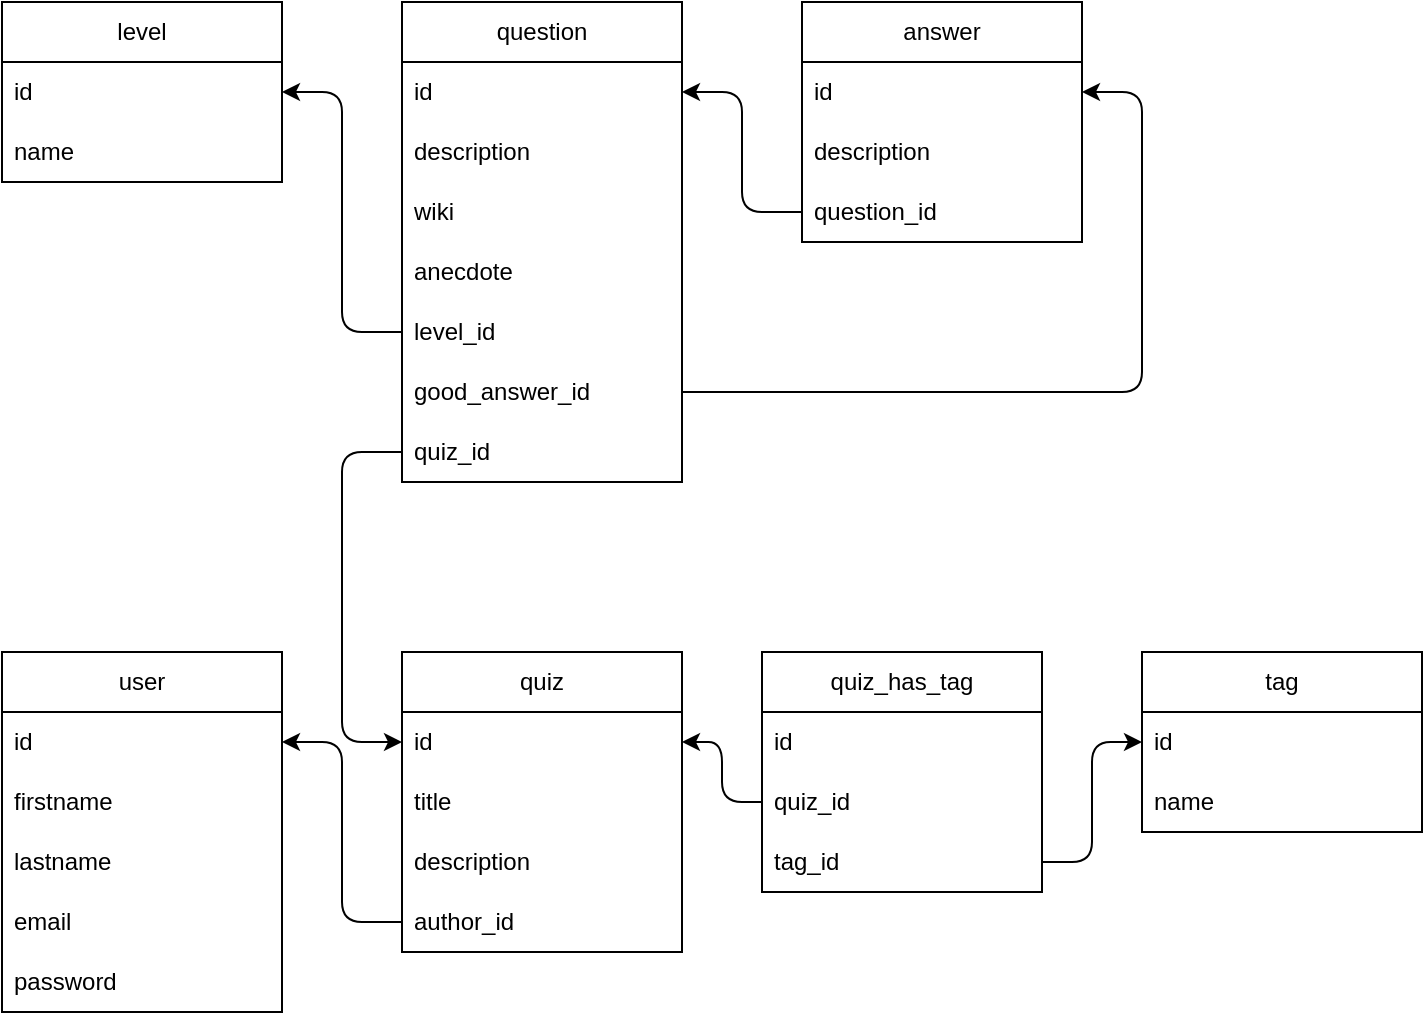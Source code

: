<mxfile>
    <diagram id="0URs4hGkuctyJfeg4x3p" name="Page-1">
        <mxGraphModel dx="862" dy="460" grid="1" gridSize="10" guides="1" tooltips="1" connect="1" arrows="1" fold="1" page="1" pageScale="1" pageWidth="827" pageHeight="1169" math="0" shadow="0">
            <root>
                <mxCell id="0"/>
                <mxCell id="1" parent="0"/>
                <mxCell id="2" value="user" style="swimlane;fontStyle=0;childLayout=stackLayout;horizontal=1;startSize=30;horizontalStack=0;resizeParent=1;resizeParentMax=0;resizeLast=0;collapsible=1;marginBottom=0;whiteSpace=wrap;html=1;" parent="1" vertex="1">
                    <mxGeometry x="40" y="405" width="140" height="180" as="geometry"/>
                </mxCell>
                <mxCell id="3" value="id" style="text;strokeColor=none;fillColor=none;align=left;verticalAlign=middle;spacingLeft=4;spacingRight=4;overflow=hidden;points=[[0,0.5],[1,0.5]];portConstraint=eastwest;rotatable=0;whiteSpace=wrap;html=1;" parent="2" vertex="1">
                    <mxGeometry y="30" width="140" height="30" as="geometry"/>
                </mxCell>
                <mxCell id="4" value="firstname" style="text;strokeColor=none;fillColor=none;align=left;verticalAlign=middle;spacingLeft=4;spacingRight=4;overflow=hidden;points=[[0,0.5],[1,0.5]];portConstraint=eastwest;rotatable=0;whiteSpace=wrap;html=1;" parent="2" vertex="1">
                    <mxGeometry y="60" width="140" height="30" as="geometry"/>
                </mxCell>
                <mxCell id="5" value="lastname" style="text;strokeColor=none;fillColor=none;align=left;verticalAlign=middle;spacingLeft=4;spacingRight=4;overflow=hidden;points=[[0,0.5],[1,0.5]];portConstraint=eastwest;rotatable=0;whiteSpace=wrap;html=1;" parent="2" vertex="1">
                    <mxGeometry y="90" width="140" height="30" as="geometry"/>
                </mxCell>
                <mxCell id="6" value="email" style="text;strokeColor=none;fillColor=none;align=left;verticalAlign=middle;spacingLeft=4;spacingRight=4;overflow=hidden;points=[[0,0.5],[1,0.5]];portConstraint=eastwest;rotatable=0;whiteSpace=wrap;html=1;" parent="2" vertex="1">
                    <mxGeometry y="120" width="140" height="30" as="geometry"/>
                </mxCell>
                <mxCell id="7" value="password" style="text;strokeColor=none;fillColor=none;align=left;verticalAlign=middle;spacingLeft=4;spacingRight=4;overflow=hidden;points=[[0,0.5],[1,0.5]];portConstraint=eastwest;rotatable=0;whiteSpace=wrap;html=1;" parent="2" vertex="1">
                    <mxGeometry y="150" width="140" height="30" as="geometry"/>
                </mxCell>
                <mxCell id="8" value="quiz" style="swimlane;fontStyle=0;childLayout=stackLayout;horizontal=1;startSize=30;horizontalStack=0;resizeParent=1;resizeParentMax=0;resizeLast=0;collapsible=1;marginBottom=0;whiteSpace=wrap;html=1;" parent="1" vertex="1">
                    <mxGeometry x="240" y="405" width="140" height="150" as="geometry"/>
                </mxCell>
                <mxCell id="9" value="id" style="text;strokeColor=none;fillColor=none;align=left;verticalAlign=middle;spacingLeft=4;spacingRight=4;overflow=hidden;points=[[0,0.5],[1,0.5]];portConstraint=eastwest;rotatable=0;whiteSpace=wrap;html=1;" parent="8" vertex="1">
                    <mxGeometry y="30" width="140" height="30" as="geometry"/>
                </mxCell>
                <mxCell id="10" value="title" style="text;strokeColor=none;fillColor=none;align=left;verticalAlign=middle;spacingLeft=4;spacingRight=4;overflow=hidden;points=[[0,0.5],[1,0.5]];portConstraint=eastwest;rotatable=0;whiteSpace=wrap;html=1;" parent="8" vertex="1">
                    <mxGeometry y="60" width="140" height="30" as="geometry"/>
                </mxCell>
                <mxCell id="11" value="description" style="text;strokeColor=none;fillColor=none;align=left;verticalAlign=middle;spacingLeft=4;spacingRight=4;overflow=hidden;points=[[0,0.5],[1,0.5]];portConstraint=eastwest;rotatable=0;whiteSpace=wrap;html=1;" parent="8" vertex="1">
                    <mxGeometry y="90" width="140" height="30" as="geometry"/>
                </mxCell>
                <mxCell id="12" value="author_id" style="text;strokeColor=none;fillColor=none;align=left;verticalAlign=middle;spacingLeft=4;spacingRight=4;overflow=hidden;points=[[0,0.5],[1,0.5]];portConstraint=eastwest;rotatable=0;whiteSpace=wrap;html=1;" parent="8" vertex="1">
                    <mxGeometry y="120" width="140" height="30" as="geometry"/>
                </mxCell>
                <mxCell id="14" value="tag" style="swimlane;fontStyle=0;childLayout=stackLayout;horizontal=1;startSize=30;horizontalStack=0;resizeParent=1;resizeParentMax=0;resizeLast=0;collapsible=1;marginBottom=0;whiteSpace=wrap;html=1;" parent="1" vertex="1">
                    <mxGeometry x="610" y="405" width="140" height="90" as="geometry"/>
                </mxCell>
                <mxCell id="15" value="id" style="text;strokeColor=none;fillColor=none;align=left;verticalAlign=middle;spacingLeft=4;spacingRight=4;overflow=hidden;points=[[0,0.5],[1,0.5]];portConstraint=eastwest;rotatable=0;whiteSpace=wrap;html=1;" parent="14" vertex="1">
                    <mxGeometry y="30" width="140" height="30" as="geometry"/>
                </mxCell>
                <mxCell id="16" value="name" style="text;strokeColor=none;fillColor=none;align=left;verticalAlign=middle;spacingLeft=4;spacingRight=4;overflow=hidden;points=[[0,0.5],[1,0.5]];portConstraint=eastwest;rotatable=0;whiteSpace=wrap;html=1;" parent="14" vertex="1">
                    <mxGeometry y="60" width="140" height="30" as="geometry"/>
                </mxCell>
                <mxCell id="19" value="quiz_has_tag" style="swimlane;fontStyle=0;childLayout=stackLayout;horizontal=1;startSize=30;horizontalStack=0;resizeParent=1;resizeParentMax=0;resizeLast=0;collapsible=1;marginBottom=0;whiteSpace=wrap;html=1;" parent="1" vertex="1">
                    <mxGeometry x="420" y="405" width="140" height="120" as="geometry"/>
                </mxCell>
                <mxCell id="20" value="id" style="text;strokeColor=none;fillColor=none;align=left;verticalAlign=middle;spacingLeft=4;spacingRight=4;overflow=hidden;points=[[0,0.5],[1,0.5]];portConstraint=eastwest;rotatable=0;whiteSpace=wrap;html=1;" parent="19" vertex="1">
                    <mxGeometry y="30" width="140" height="30" as="geometry"/>
                </mxCell>
                <mxCell id="21" value="quiz_id" style="text;strokeColor=none;fillColor=none;align=left;verticalAlign=middle;spacingLeft=4;spacingRight=4;overflow=hidden;points=[[0,0.5],[1,0.5]];portConstraint=eastwest;rotatable=0;whiteSpace=wrap;html=1;" parent="19" vertex="1">
                    <mxGeometry y="60" width="140" height="30" as="geometry"/>
                </mxCell>
                <mxCell id="22" value="tag_id" style="text;strokeColor=none;fillColor=none;align=left;verticalAlign=middle;spacingLeft=4;spacingRight=4;overflow=hidden;points=[[0,0.5],[1,0.5]];portConstraint=eastwest;rotatable=0;whiteSpace=wrap;html=1;" parent="19" vertex="1">
                    <mxGeometry y="90" width="140" height="30" as="geometry"/>
                </mxCell>
                <mxCell id="24" value="level" style="swimlane;fontStyle=0;childLayout=stackLayout;horizontal=1;startSize=30;horizontalStack=0;resizeParent=1;resizeParentMax=0;resizeLast=0;collapsible=1;marginBottom=0;whiteSpace=wrap;html=1;" parent="1" vertex="1">
                    <mxGeometry x="40" y="80" width="140" height="90" as="geometry"/>
                </mxCell>
                <mxCell id="25" value="id" style="text;strokeColor=none;fillColor=none;align=left;verticalAlign=middle;spacingLeft=4;spacingRight=4;overflow=hidden;points=[[0,0.5],[1,0.5]];portConstraint=eastwest;rotatable=0;whiteSpace=wrap;html=1;" parent="24" vertex="1">
                    <mxGeometry y="30" width="140" height="30" as="geometry"/>
                </mxCell>
                <mxCell id="26" value="name" style="text;strokeColor=none;fillColor=none;align=left;verticalAlign=middle;spacingLeft=4;spacingRight=4;overflow=hidden;points=[[0,0.5],[1,0.5]];portConstraint=eastwest;rotatable=0;whiteSpace=wrap;html=1;" parent="24" vertex="1">
                    <mxGeometry y="60" width="140" height="30" as="geometry"/>
                </mxCell>
                <mxCell id="30" value="question" style="swimlane;fontStyle=0;childLayout=stackLayout;horizontal=1;startSize=30;horizontalStack=0;resizeParent=1;resizeParentMax=0;resizeLast=0;collapsible=1;marginBottom=0;whiteSpace=wrap;html=1;" parent="1" vertex="1">
                    <mxGeometry x="240" y="80" width="140" height="240" as="geometry"/>
                </mxCell>
                <mxCell id="31" value="id" style="text;strokeColor=none;fillColor=none;align=left;verticalAlign=middle;spacingLeft=4;spacingRight=4;overflow=hidden;points=[[0,0.5],[1,0.5]];portConstraint=eastwest;rotatable=0;whiteSpace=wrap;html=1;" parent="30" vertex="1">
                    <mxGeometry y="30" width="140" height="30" as="geometry"/>
                </mxCell>
                <mxCell id="32" value="description" style="text;strokeColor=none;fillColor=none;align=left;verticalAlign=middle;spacingLeft=4;spacingRight=4;overflow=hidden;points=[[0,0.5],[1,0.5]];portConstraint=eastwest;rotatable=0;whiteSpace=wrap;html=1;" parent="30" vertex="1">
                    <mxGeometry y="60" width="140" height="30" as="geometry"/>
                </mxCell>
                <mxCell id="33" value="wiki" style="text;strokeColor=none;fillColor=none;align=left;verticalAlign=middle;spacingLeft=4;spacingRight=4;overflow=hidden;points=[[0,0.5],[1,0.5]];portConstraint=eastwest;rotatable=0;whiteSpace=wrap;html=1;" parent="30" vertex="1">
                    <mxGeometry y="90" width="140" height="30" as="geometry"/>
                </mxCell>
                <mxCell id="34" value="anecdote" style="text;strokeColor=none;fillColor=none;align=left;verticalAlign=middle;spacingLeft=4;spacingRight=4;overflow=hidden;points=[[0,0.5],[1,0.5]];portConstraint=eastwest;rotatable=0;whiteSpace=wrap;html=1;" parent="30" vertex="1">
                    <mxGeometry y="120" width="140" height="30" as="geometry"/>
                </mxCell>
                <mxCell id="35" value="level_id" style="text;strokeColor=none;fillColor=none;align=left;verticalAlign=middle;spacingLeft=4;spacingRight=4;overflow=hidden;points=[[0,0.5],[1,0.5]];portConstraint=eastwest;rotatable=0;whiteSpace=wrap;html=1;" parent="30" vertex="1">
                    <mxGeometry y="150" width="140" height="30" as="geometry"/>
                </mxCell>
                <mxCell id="36" value="good_answer_id" style="text;strokeColor=none;fillColor=none;align=left;verticalAlign=middle;spacingLeft=4;spacingRight=4;overflow=hidden;points=[[0,0.5],[1,0.5]];portConstraint=eastwest;rotatable=0;whiteSpace=wrap;html=1;" parent="30" vertex="1">
                    <mxGeometry y="180" width="140" height="30" as="geometry"/>
                </mxCell>
                <mxCell id="37" value="quiz_id" style="text;strokeColor=none;fillColor=none;align=left;verticalAlign=middle;spacingLeft=4;spacingRight=4;overflow=hidden;points=[[0,0.5],[1,0.5]];portConstraint=eastwest;rotatable=0;whiteSpace=wrap;html=1;" parent="30" vertex="1">
                    <mxGeometry y="210" width="140" height="30" as="geometry"/>
                </mxCell>
                <mxCell id="38" value="answer" style="swimlane;fontStyle=0;childLayout=stackLayout;horizontal=1;startSize=30;horizontalStack=0;resizeParent=1;resizeParentMax=0;resizeLast=0;collapsible=1;marginBottom=0;whiteSpace=wrap;html=1;" parent="1" vertex="1">
                    <mxGeometry x="440" y="80" width="140" height="120" as="geometry"/>
                </mxCell>
                <mxCell id="39" value="id" style="text;strokeColor=none;fillColor=none;align=left;verticalAlign=middle;spacingLeft=4;spacingRight=4;overflow=hidden;points=[[0,0.5],[1,0.5]];portConstraint=eastwest;rotatable=0;whiteSpace=wrap;html=1;" parent="38" vertex="1">
                    <mxGeometry y="30" width="140" height="30" as="geometry"/>
                </mxCell>
                <mxCell id="40" value="description" style="text;strokeColor=none;fillColor=none;align=left;verticalAlign=middle;spacingLeft=4;spacingRight=4;overflow=hidden;points=[[0,0.5],[1,0.5]];portConstraint=eastwest;rotatable=0;whiteSpace=wrap;html=1;" parent="38" vertex="1">
                    <mxGeometry y="60" width="140" height="30" as="geometry"/>
                </mxCell>
                <mxCell id="43" value="question_id" style="text;strokeColor=none;fillColor=none;align=left;verticalAlign=middle;spacingLeft=4;spacingRight=4;overflow=hidden;points=[[0,0.5],[1,0.5]];portConstraint=eastwest;rotatable=0;whiteSpace=wrap;html=1;" parent="38" vertex="1">
                    <mxGeometry y="90" width="140" height="30" as="geometry"/>
                </mxCell>
                <mxCell id="46" style="edgeStyle=orthogonalEdgeStyle;html=1;exitX=0;exitY=0.5;exitDx=0;exitDy=0;entryX=1;entryY=0.5;entryDx=0;entryDy=0;" parent="1" source="12" target="3" edge="1">
                    <mxGeometry relative="1" as="geometry"/>
                </mxCell>
                <mxCell id="47" style="edgeStyle=orthogonalEdgeStyle;html=1;exitX=1;exitY=0.5;exitDx=0;exitDy=0;entryX=0;entryY=0.5;entryDx=0;entryDy=0;" parent="1" source="22" target="15" edge="1">
                    <mxGeometry relative="1" as="geometry"/>
                </mxCell>
                <mxCell id="48" style="edgeStyle=orthogonalEdgeStyle;html=1;exitX=0;exitY=0.5;exitDx=0;exitDy=0;entryX=1;entryY=0.5;entryDx=0;entryDy=0;" parent="1" source="21" target="9" edge="1">
                    <mxGeometry relative="1" as="geometry"/>
                </mxCell>
                <mxCell id="50" style="edgeStyle=orthogonalEdgeStyle;html=1;exitX=0;exitY=0.5;exitDx=0;exitDy=0;entryX=1;entryY=0.5;entryDx=0;entryDy=0;" parent="1" source="43" target="31" edge="1">
                    <mxGeometry relative="1" as="geometry"/>
                </mxCell>
                <mxCell id="52" style="edgeStyle=orthogonalEdgeStyle;html=1;exitX=0;exitY=0.5;exitDx=0;exitDy=0;entryX=1;entryY=0.5;entryDx=0;entryDy=0;" parent="1" source="35" target="25" edge="1">
                    <mxGeometry relative="1" as="geometry"/>
                </mxCell>
                <mxCell id="53" style="edgeStyle=orthogonalEdgeStyle;html=1;exitX=1;exitY=0.5;exitDx=0;exitDy=0;entryX=1;entryY=0.5;entryDx=0;entryDy=0;" parent="1" source="36" target="39" edge="1">
                    <mxGeometry relative="1" as="geometry">
                        <Array as="points">
                            <mxPoint x="610" y="275"/>
                            <mxPoint x="610" y="125"/>
                        </Array>
                    </mxGeometry>
                </mxCell>
                <mxCell id="54" style="edgeStyle=orthogonalEdgeStyle;html=1;exitX=0;exitY=0.5;exitDx=0;exitDy=0;entryX=0;entryY=0.5;entryDx=0;entryDy=0;" parent="1" source="37" target="9" edge="1">
                    <mxGeometry relative="1" as="geometry">
                        <Array as="points">
                            <mxPoint x="210" y="305"/>
                            <mxPoint x="210" y="450"/>
                        </Array>
                    </mxGeometry>
                </mxCell>
            </root>
        </mxGraphModel>
    </diagram>
</mxfile>